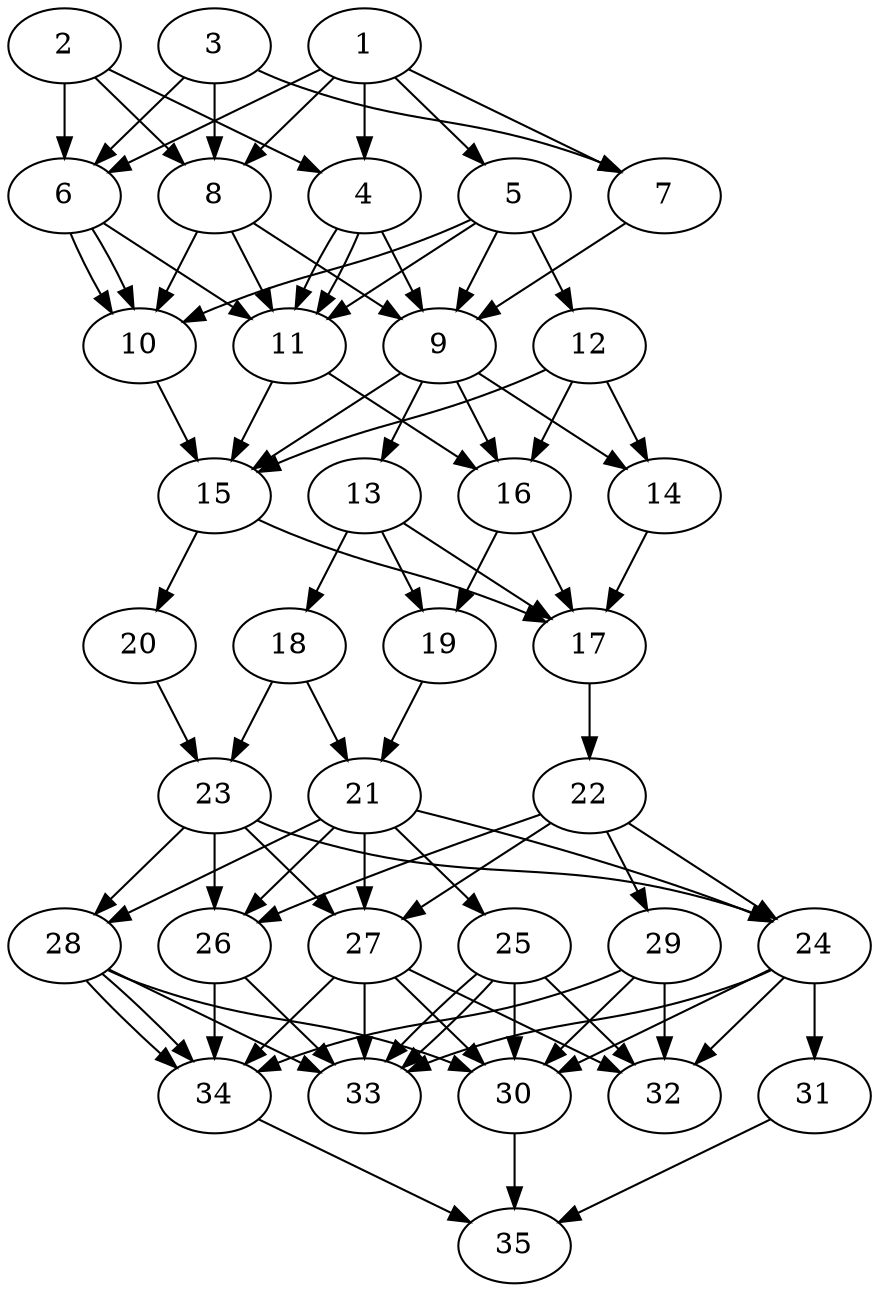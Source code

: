 // DAG automatically generated by daggen at Thu Oct  3 14:05:36 2019
// ./daggen --dot -n 35 --ccr 0.3 --fat 0.5 --regular 0.5 --density 0.9 --mindata 5242880 --maxdata 52428800 
digraph G {
  1 [size="38103040", alpha="0.12", expect_size="11430912"] 
  1 -> 4 [size ="11430912"]
  1 -> 5 [size ="11430912"]
  1 -> 6 [size ="11430912"]
  1 -> 7 [size ="11430912"]
  1 -> 8 [size ="11430912"]
  2 [size="100065280", alpha="0.10", expect_size="30019584"] 
  2 -> 4 [size ="30019584"]
  2 -> 6 [size ="30019584"]
  2 -> 8 [size ="30019584"]
  3 [size="122743467", alpha="0.13", expect_size="36823040"] 
  3 -> 6 [size ="36823040"]
  3 -> 7 [size ="36823040"]
  3 -> 8 [size ="36823040"]
  4 [size="114786987", alpha="0.10", expect_size="34436096"] 
  4 -> 9 [size ="34436096"]
  4 -> 11 [size ="34436096"]
  4 -> 11 [size ="34436096"]
  5 [size="27269120", alpha="0.17", expect_size="8180736"] 
  5 -> 9 [size ="8180736"]
  5 -> 10 [size ="8180736"]
  5 -> 11 [size ="8180736"]
  5 -> 12 [size ="8180736"]
  6 [size="30385493", alpha="0.08", expect_size="9115648"] 
  6 -> 10 [size ="9115648"]
  6 -> 10 [size ="9115648"]
  6 -> 11 [size ="9115648"]
  7 [size="27156480", alpha="0.14", expect_size="8146944"] 
  7 -> 9 [size ="8146944"]
  8 [size="173585067", alpha="0.06", expect_size="52075520"] 
  8 -> 9 [size ="52075520"]
  8 -> 10 [size ="52075520"]
  8 -> 11 [size ="52075520"]
  9 [size="81425067", alpha="0.13", expect_size="24427520"] 
  9 -> 13 [size ="24427520"]
  9 -> 14 [size ="24427520"]
  9 -> 15 [size ="24427520"]
  9 -> 16 [size ="24427520"]
  10 [size="105690453", alpha="0.07", expect_size="31707136"] 
  10 -> 15 [size ="31707136"]
  11 [size="145353387", alpha="0.05", expect_size="43606016"] 
  11 -> 15 [size ="43606016"]
  11 -> 16 [size ="43606016"]
  12 [size="82008747", alpha="0.16", expect_size="24602624"] 
  12 -> 14 [size ="24602624"]
  12 -> 15 [size ="24602624"]
  12 -> 16 [size ="24602624"]
  13 [size="159849813", alpha="0.13", expect_size="47954944"] 
  13 -> 17 [size ="47954944"]
  13 -> 18 [size ="47954944"]
  13 -> 19 [size ="47954944"]
  14 [size="107738453", alpha="0.17", expect_size="32321536"] 
  14 -> 17 [size ="32321536"]
  15 [size="29262507", alpha="0.13", expect_size="8778752"] 
  15 -> 17 [size ="8778752"]
  15 -> 20 [size ="8778752"]
  16 [size="163362133", alpha="0.12", expect_size="49008640"] 
  16 -> 17 [size ="49008640"]
  16 -> 19 [size ="49008640"]
  17 [size="69795840", alpha="0.12", expect_size="20938752"] 
  17 -> 22 [size ="20938752"]
  18 [size="26132480", alpha="0.15", expect_size="7839744"] 
  18 -> 21 [size ="7839744"]
  18 -> 23 [size ="7839744"]
  19 [size="69447680", alpha="0.05", expect_size="20834304"] 
  19 -> 21 [size ="20834304"]
  20 [size="173059413", alpha="0.09", expect_size="51917824"] 
  20 -> 23 [size ="51917824"]
  21 [size="69505707", alpha="0.15", expect_size="20851712"] 
  21 -> 24 [size ="20851712"]
  21 -> 25 [size ="20851712"]
  21 -> 26 [size ="20851712"]
  21 -> 27 [size ="20851712"]
  21 -> 28 [size ="20851712"]
  22 [size="108011520", alpha="0.13", expect_size="32403456"] 
  22 -> 24 [size ="32403456"]
  22 -> 26 [size ="32403456"]
  22 -> 27 [size ="32403456"]
  22 -> 29 [size ="32403456"]
  23 [size="74670080", alpha="0.03", expect_size="22401024"] 
  23 -> 24 [size ="22401024"]
  23 -> 26 [size ="22401024"]
  23 -> 27 [size ="22401024"]
  23 -> 28 [size ="22401024"]
  24 [size="21169493", alpha="0.06", expect_size="6350848"] 
  24 -> 30 [size ="6350848"]
  24 -> 31 [size ="6350848"]
  24 -> 32 [size ="6350848"]
  24 -> 33 [size ="6350848"]
  25 [size="154624000", alpha="0.11", expect_size="46387200"] 
  25 -> 30 [size ="46387200"]
  25 -> 32 [size ="46387200"]
  25 -> 33 [size ="46387200"]
  25 -> 33 [size ="46387200"]
  26 [size="100771840", alpha="0.16", expect_size="30231552"] 
  26 -> 33 [size ="30231552"]
  26 -> 34 [size ="30231552"]
  27 [size="39458133", alpha="0.04", expect_size="11837440"] 
  27 -> 30 [size ="11837440"]
  27 -> 32 [size ="11837440"]
  27 -> 33 [size ="11837440"]
  27 -> 34 [size ="11837440"]
  28 [size="137519787", alpha="0.10", expect_size="41255936"] 
  28 -> 30 [size ="41255936"]
  28 -> 33 [size ="41255936"]
  28 -> 34 [size ="41255936"]
  28 -> 34 [size ="41255936"]
  29 [size="99546453", alpha="0.06", expect_size="29863936"] 
  29 -> 30 [size ="29863936"]
  29 -> 32 [size ="29863936"]
  29 -> 34 [size ="29863936"]
  30 [size="135386453", alpha="0.12", expect_size="40615936"] 
  30 -> 35 [size ="40615936"]
  31 [size="46298453", alpha="0.14", expect_size="13889536"] 
  31 -> 35 [size ="13889536"]
  32 [size="167485440", alpha="0.05", expect_size="50245632"] 
  33 [size="109680640", alpha="0.14", expect_size="32904192"] 
  34 [size="135434240", alpha="0.15", expect_size="40630272"] 
  34 -> 35 [size ="40630272"]
  35 [size="27487573", alpha="0.16", expect_size="8246272"] 
}
